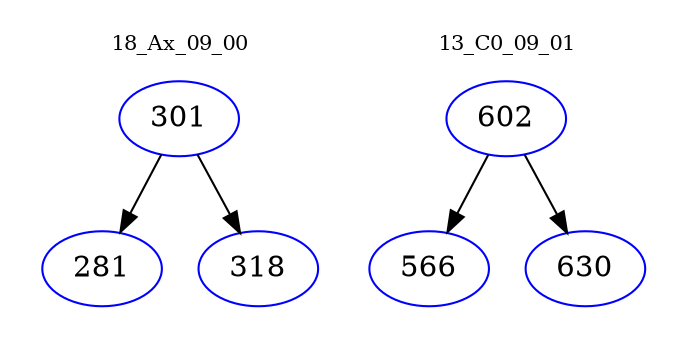 digraph{
subgraph cluster_0 {
color = white
label = "18_Ax_09_00";
fontsize=10;
T0_301 [label="301", color="blue"]
T0_301 -> T0_281 [color="black"]
T0_281 [label="281", color="blue"]
T0_301 -> T0_318 [color="black"]
T0_318 [label="318", color="blue"]
}
subgraph cluster_1 {
color = white
label = "13_C0_09_01";
fontsize=10;
T1_602 [label="602", color="blue"]
T1_602 -> T1_566 [color="black"]
T1_566 [label="566", color="blue"]
T1_602 -> T1_630 [color="black"]
T1_630 [label="630", color="blue"]
}
}
